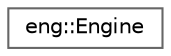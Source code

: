 digraph "Graphical Class Hierarchy"
{
 // LATEX_PDF_SIZE
  bgcolor="transparent";
  edge [fontname=Helvetica,fontsize=10,labelfontname=Helvetica,labelfontsize=10];
  node [fontname=Helvetica,fontsize=10,shape=box,height=0.2,width=0.4];
  rankdir="LR";
  Node0 [label="eng::Engine",height=0.2,width=0.4,color="grey40", fillcolor="white", style="filled",URL="$classeng_1_1_engine.html",tooltip=" "];
}
